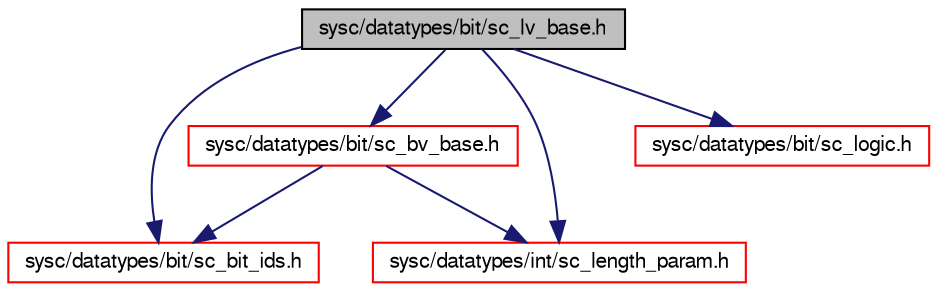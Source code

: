 digraph G
{
  edge [fontname="FreeSans",fontsize="10",labelfontname="FreeSans",labelfontsize="10"];
  node [fontname="FreeSans",fontsize="10",shape=record];
  Node1 [label="sysc/datatypes/bit/sc_lv_base.h",height=0.2,width=0.4,color="black", fillcolor="grey75", style="filled" fontcolor="black"];
  Node1 -> Node2 [color="midnightblue",fontsize="10",style="solid",fontname="FreeSans"];
  Node2 [label="sysc/datatypes/bit/sc_bit_ids.h",height=0.2,width=0.4,color="red", fillcolor="white", style="filled",URL="$a00297.html"];
  Node1 -> Node3 [color="midnightblue",fontsize="10",style="solid",fontname="FreeSans"];
  Node3 [label="sysc/datatypes/bit/sc_bv_base.h",height=0.2,width=0.4,color="red", fillcolor="white", style="filled",URL="$a00300.html"];
  Node3 -> Node2 [color="midnightblue",fontsize="10",style="solid",fontname="FreeSans"];
  Node3 -> Node4 [color="midnightblue",fontsize="10",style="solid",fontname="FreeSans"];
  Node4 [label="sysc/datatypes/int/sc_length_param.h",height=0.2,width=0.4,color="red", fillcolor="white", style="filled",URL="$a00332.html"];
  Node1 -> Node5 [color="midnightblue",fontsize="10",style="solid",fontname="FreeSans"];
  Node5 [label="sysc/datatypes/bit/sc_logic.h",height=0.2,width=0.4,color="red", fillcolor="white", style="filled",URL="$a00301.html"];
  Node1 -> Node4 [color="midnightblue",fontsize="10",style="solid",fontname="FreeSans"];
}
